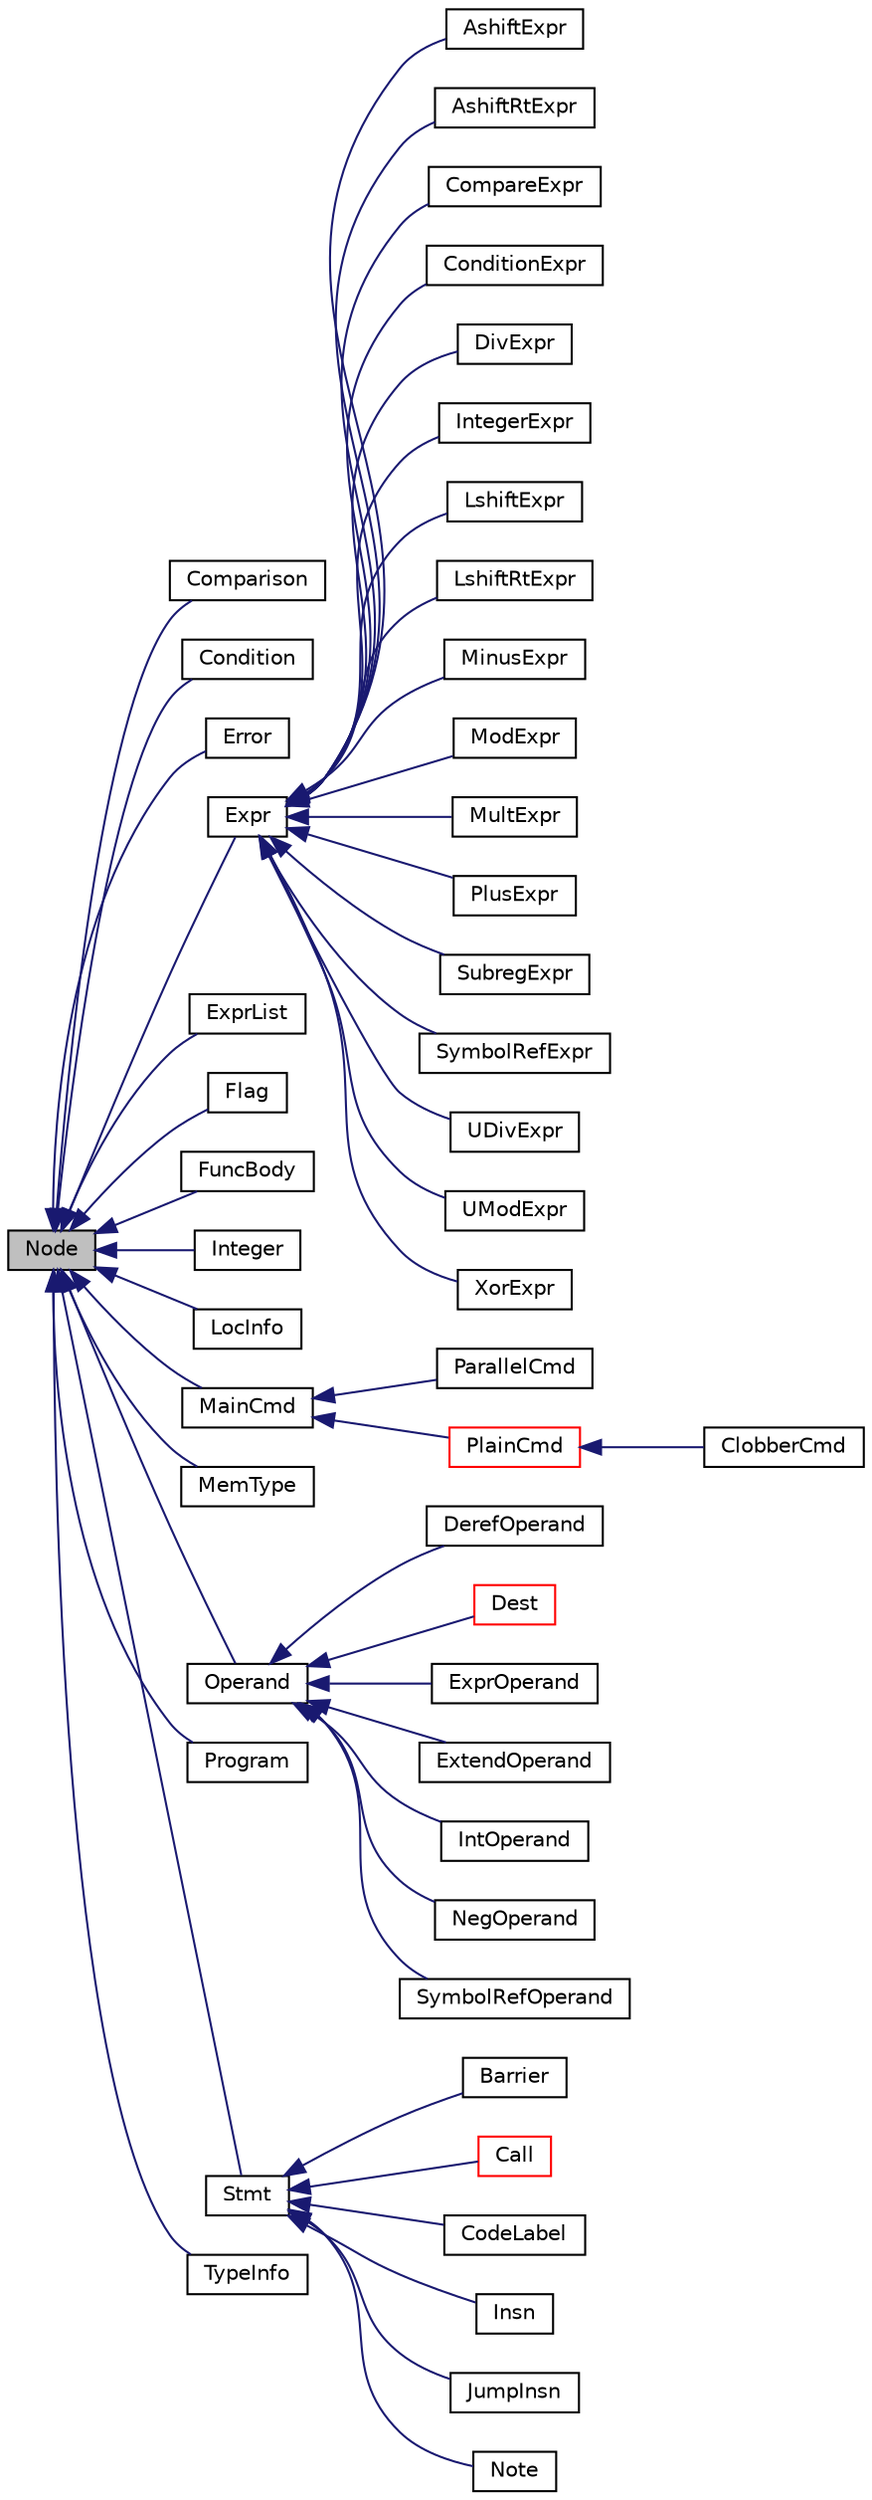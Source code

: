 digraph "Node"
{
  edge [fontname="Helvetica",fontsize="10",labelfontname="Helvetica",labelfontsize="10"];
  node [fontname="Helvetica",fontsize="10",shape=record];
  rankdir="LR";
  Node0 [label="Node",height=0.2,width=0.4,color="black", fillcolor="grey75", style="filled", fontcolor="black"];
  Node0 -> Node1 [dir="back",color="midnightblue",fontsize="10",style="solid",fontname="Helvetica"];
  Node1 [label="Comparison",height=0.2,width=0.4,color="black", fillcolor="white", style="filled",URL="$class_comparison.html"];
  Node0 -> Node2 [dir="back",color="midnightblue",fontsize="10",style="solid",fontname="Helvetica"];
  Node2 [label="Condition",height=0.2,width=0.4,color="black", fillcolor="white", style="filled",URL="$class_condition.html"];
  Node0 -> Node3 [dir="back",color="midnightblue",fontsize="10",style="solid",fontname="Helvetica"];
  Node3 [label="Error",height=0.2,width=0.4,color="black", fillcolor="white", style="filled",URL="$class_error.html"];
  Node0 -> Node4 [dir="back",color="midnightblue",fontsize="10",style="solid",fontname="Helvetica"];
  Node4 [label="Expr",height=0.2,width=0.4,color="black", fillcolor="white", style="filled",URL="$class_expr.html"];
  Node4 -> Node5 [dir="back",color="midnightblue",fontsize="10",style="solid",fontname="Helvetica"];
  Node5 [label="AshiftExpr",height=0.2,width=0.4,color="black", fillcolor="white", style="filled",URL="$class_ashift_expr.html"];
  Node4 -> Node6 [dir="back",color="midnightblue",fontsize="10",style="solid",fontname="Helvetica"];
  Node6 [label="AshiftRtExpr",height=0.2,width=0.4,color="black", fillcolor="white", style="filled",URL="$class_ashift_rt_expr.html"];
  Node4 -> Node7 [dir="back",color="midnightblue",fontsize="10",style="solid",fontname="Helvetica"];
  Node7 [label="CompareExpr",height=0.2,width=0.4,color="black", fillcolor="white", style="filled",URL="$class_compare_expr.html"];
  Node4 -> Node8 [dir="back",color="midnightblue",fontsize="10",style="solid",fontname="Helvetica"];
  Node8 [label="ConditionExpr",height=0.2,width=0.4,color="black", fillcolor="white", style="filled",URL="$class_condition_expr.html"];
  Node4 -> Node9 [dir="back",color="midnightblue",fontsize="10",style="solid",fontname="Helvetica"];
  Node9 [label="DivExpr",height=0.2,width=0.4,color="black", fillcolor="white", style="filled",URL="$class_div_expr.html"];
  Node4 -> Node10 [dir="back",color="midnightblue",fontsize="10",style="solid",fontname="Helvetica"];
  Node10 [label="IntegerExpr",height=0.2,width=0.4,color="black", fillcolor="white", style="filled",URL="$class_integer_expr.html"];
  Node4 -> Node11 [dir="back",color="midnightblue",fontsize="10",style="solid",fontname="Helvetica"];
  Node11 [label="LshiftExpr",height=0.2,width=0.4,color="black", fillcolor="white", style="filled",URL="$class_lshift_expr.html"];
  Node4 -> Node12 [dir="back",color="midnightblue",fontsize="10",style="solid",fontname="Helvetica"];
  Node12 [label="LshiftRtExpr",height=0.2,width=0.4,color="black", fillcolor="white", style="filled",URL="$class_lshift_rt_expr.html"];
  Node4 -> Node13 [dir="back",color="midnightblue",fontsize="10",style="solid",fontname="Helvetica"];
  Node13 [label="MinusExpr",height=0.2,width=0.4,color="black", fillcolor="white", style="filled",URL="$class_minus_expr.html"];
  Node4 -> Node14 [dir="back",color="midnightblue",fontsize="10",style="solid",fontname="Helvetica"];
  Node14 [label="ModExpr",height=0.2,width=0.4,color="black", fillcolor="white", style="filled",URL="$class_mod_expr.html"];
  Node4 -> Node15 [dir="back",color="midnightblue",fontsize="10",style="solid",fontname="Helvetica"];
  Node15 [label="MultExpr",height=0.2,width=0.4,color="black", fillcolor="white", style="filled",URL="$class_mult_expr.html"];
  Node4 -> Node16 [dir="back",color="midnightblue",fontsize="10",style="solid",fontname="Helvetica"];
  Node16 [label="PlusExpr",height=0.2,width=0.4,color="black", fillcolor="white", style="filled",URL="$class_plus_expr.html"];
  Node4 -> Node17 [dir="back",color="midnightblue",fontsize="10",style="solid",fontname="Helvetica"];
  Node17 [label="SubregExpr",height=0.2,width=0.4,color="black", fillcolor="white", style="filled",URL="$class_subreg_expr.html"];
  Node4 -> Node18 [dir="back",color="midnightblue",fontsize="10",style="solid",fontname="Helvetica"];
  Node18 [label="SymbolRefExpr",height=0.2,width=0.4,color="black", fillcolor="white", style="filled",URL="$class_symbol_ref_expr.html"];
  Node4 -> Node19 [dir="back",color="midnightblue",fontsize="10",style="solid",fontname="Helvetica"];
  Node19 [label="UDivExpr",height=0.2,width=0.4,color="black", fillcolor="white", style="filled",URL="$class_u_div_expr.html"];
  Node4 -> Node20 [dir="back",color="midnightblue",fontsize="10",style="solid",fontname="Helvetica"];
  Node20 [label="UModExpr",height=0.2,width=0.4,color="black", fillcolor="white", style="filled",URL="$class_u_mod_expr.html"];
  Node4 -> Node21 [dir="back",color="midnightblue",fontsize="10",style="solid",fontname="Helvetica"];
  Node21 [label="XorExpr",height=0.2,width=0.4,color="black", fillcolor="white", style="filled",URL="$class_xor_expr.html"];
  Node0 -> Node22 [dir="back",color="midnightblue",fontsize="10",style="solid",fontname="Helvetica"];
  Node22 [label="ExprList",height=0.2,width=0.4,color="black", fillcolor="white", style="filled",URL="$class_expr_list.html"];
  Node0 -> Node23 [dir="back",color="midnightblue",fontsize="10",style="solid",fontname="Helvetica"];
  Node23 [label="Flag",height=0.2,width=0.4,color="black", fillcolor="white", style="filled",URL="$class_flag.html"];
  Node0 -> Node24 [dir="back",color="midnightblue",fontsize="10",style="solid",fontname="Helvetica"];
  Node24 [label="FuncBody",height=0.2,width=0.4,color="black", fillcolor="white", style="filled",URL="$class_func_body.html"];
  Node0 -> Node25 [dir="back",color="midnightblue",fontsize="10",style="solid",fontname="Helvetica"];
  Node25 [label="Integer",height=0.2,width=0.4,color="black", fillcolor="white", style="filled",URL="$class_integer.html"];
  Node0 -> Node26 [dir="back",color="midnightblue",fontsize="10",style="solid",fontname="Helvetica"];
  Node26 [label="LocInfo",height=0.2,width=0.4,color="black", fillcolor="white", style="filled",URL="$class_loc_info.html"];
  Node0 -> Node27 [dir="back",color="midnightblue",fontsize="10",style="solid",fontname="Helvetica"];
  Node27 [label="MainCmd",height=0.2,width=0.4,color="black", fillcolor="white", style="filled",URL="$class_main_cmd.html"];
  Node27 -> Node28 [dir="back",color="midnightblue",fontsize="10",style="solid",fontname="Helvetica"];
  Node28 [label="ParallelCmd",height=0.2,width=0.4,color="black", fillcolor="white", style="filled",URL="$class_parallel_cmd.html"];
  Node27 -> Node29 [dir="back",color="midnightblue",fontsize="10",style="solid",fontname="Helvetica"];
  Node29 [label="PlainCmd",height=0.2,width=0.4,color="red", fillcolor="white", style="filled",URL="$class_plain_cmd.html"];
  Node29 -> Node30 [dir="back",color="midnightblue",fontsize="10",style="solid",fontname="Helvetica"];
  Node30 [label="ClobberCmd",height=0.2,width=0.4,color="black", fillcolor="white", style="filled",URL="$class_clobber_cmd.html"];
  Node0 -> Node33 [dir="back",color="midnightblue",fontsize="10",style="solid",fontname="Helvetica"];
  Node33 [label="MemType",height=0.2,width=0.4,color="black", fillcolor="white", style="filled",URL="$class_mem_type.html"];
  Node0 -> Node34 [dir="back",color="midnightblue",fontsize="10",style="solid",fontname="Helvetica"];
  Node34 [label="Operand",height=0.2,width=0.4,color="black", fillcolor="white", style="filled",URL="$class_operand.html"];
  Node34 -> Node35 [dir="back",color="midnightblue",fontsize="10",style="solid",fontname="Helvetica"];
  Node35 [label="DerefOperand",height=0.2,width=0.4,color="black", fillcolor="white", style="filled",URL="$class_deref_operand.html"];
  Node34 -> Node36 [dir="back",color="midnightblue",fontsize="10",style="solid",fontname="Helvetica"];
  Node36 [label="Dest",height=0.2,width=0.4,color="red", fillcolor="white", style="filled",URL="$class_dest.html"];
  Node34 -> Node40 [dir="back",color="midnightblue",fontsize="10",style="solid",fontname="Helvetica"];
  Node40 [label="ExprOperand",height=0.2,width=0.4,color="black", fillcolor="white", style="filled",URL="$class_expr_operand.html"];
  Node34 -> Node41 [dir="back",color="midnightblue",fontsize="10",style="solid",fontname="Helvetica"];
  Node41 [label="ExtendOperand",height=0.2,width=0.4,color="black", fillcolor="white", style="filled",URL="$class_extend_operand.html"];
  Node34 -> Node42 [dir="back",color="midnightblue",fontsize="10",style="solid",fontname="Helvetica"];
  Node42 [label="IntOperand",height=0.2,width=0.4,color="black", fillcolor="white", style="filled",URL="$class_int_operand.html"];
  Node34 -> Node43 [dir="back",color="midnightblue",fontsize="10",style="solid",fontname="Helvetica"];
  Node43 [label="NegOperand",height=0.2,width=0.4,color="black", fillcolor="white", style="filled",URL="$class_neg_operand.html"];
  Node34 -> Node44 [dir="back",color="midnightblue",fontsize="10",style="solid",fontname="Helvetica"];
  Node44 [label="SymbolRefOperand",height=0.2,width=0.4,color="black", fillcolor="white", style="filled",URL="$class_symbol_ref_operand.html"];
  Node0 -> Node45 [dir="back",color="midnightblue",fontsize="10",style="solid",fontname="Helvetica"];
  Node45 [label="Program",height=0.2,width=0.4,color="black", fillcolor="white", style="filled",URL="$class_program.html"];
  Node0 -> Node46 [dir="back",color="midnightblue",fontsize="10",style="solid",fontname="Helvetica"];
  Node46 [label="Stmt",height=0.2,width=0.4,color="black", fillcolor="white", style="filled",URL="$class_stmt.html"];
  Node46 -> Node47 [dir="back",color="midnightblue",fontsize="10",style="solid",fontname="Helvetica"];
  Node47 [label="Barrier",height=0.2,width=0.4,color="black", fillcolor="white", style="filled",URL="$class_barrier.html"];
  Node46 -> Node48 [dir="back",color="midnightblue",fontsize="10",style="solid",fontname="Helvetica"];
  Node48 [label="Call",height=0.2,width=0.4,color="red", fillcolor="white", style="filled",URL="$class_call.html"];
  Node46 -> Node51 [dir="back",color="midnightblue",fontsize="10",style="solid",fontname="Helvetica"];
  Node51 [label="CodeLabel",height=0.2,width=0.4,color="black", fillcolor="white", style="filled",URL="$class_code_label.html"];
  Node46 -> Node52 [dir="back",color="midnightblue",fontsize="10",style="solid",fontname="Helvetica"];
  Node52 [label="Insn",height=0.2,width=0.4,color="black", fillcolor="white", style="filled",URL="$class_insn.html"];
  Node46 -> Node53 [dir="back",color="midnightblue",fontsize="10",style="solid",fontname="Helvetica"];
  Node53 [label="JumpInsn",height=0.2,width=0.4,color="black", fillcolor="white", style="filled",URL="$class_jump_insn.html"];
  Node46 -> Node54 [dir="back",color="midnightblue",fontsize="10",style="solid",fontname="Helvetica"];
  Node54 [label="Note",height=0.2,width=0.4,color="black", fillcolor="white", style="filled",URL="$class_note.html"];
  Node0 -> Node55 [dir="back",color="midnightblue",fontsize="10",style="solid",fontname="Helvetica"];
  Node55 [label="TypeInfo",height=0.2,width=0.4,color="black", fillcolor="white", style="filled",URL="$class_type_info.html"];
}
